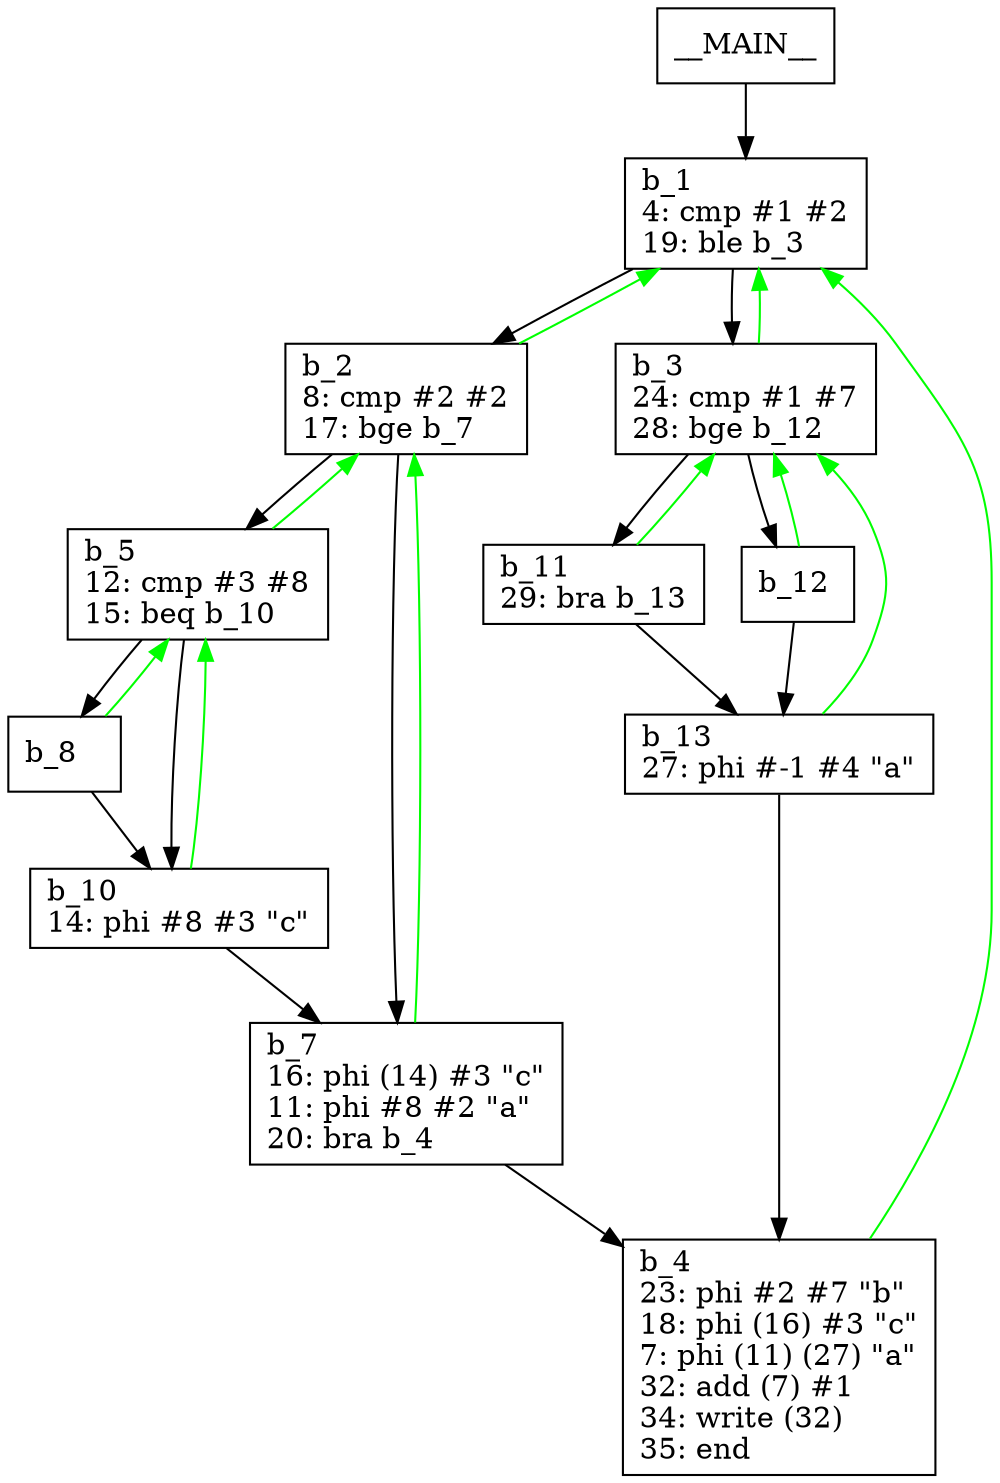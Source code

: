 digraph Computation {
node [shape=box];
__MAIN__ -> b_1;
b_1 [label="b_1\l4: cmp #1 #2\l19: ble b_3\l"]
b_1 -> b_2;
b_2 [label="b_2\l8: cmp #2 #2\l17: bge b_7\l"]
b_2 -> b_5;
b_5 [label="b_5\l12: cmp #3 #8\l15: beq b_10\l"]
b_5 -> b_8;
b_8 [label="b_8\l"]
b_8 -> b_10;
b_10 [label="b_10\l14: phi #8 #3 \"c\"\l"]
b_10 -> b_7;
b_7 [label="b_7\l16: phi (14) #3 \"c\"\l11: phi #8 #2 \"a\"\l20: bra b_4\l"]
b_7 -> b_4;
b_4 [label="b_4\l23: phi #2 #7 \"b\"\l18: phi (16) #3 \"c\"\l7: phi (11) (27) \"a\"\l32: add (7) #1\l34: write (32)\l35: end\l"]
b_4 -> b_1[color="green"];
b_7 -> b_2[color="green"];
b_10 -> b_5[color="green"];
b_8 -> b_5[color="green"];
b_5 -> b_10;
b_5 -> b_2[color="green"];
b_2 -> b_7;
b_2 -> b_1[color="green"];
b_1 -> b_3;
b_3 [label="b_3\l24: cmp #1 #7\l28: bge b_12\l"]
b_3 -> b_11;
b_11 [label="b_11\l29: bra b_13\l"]
b_11 -> b_13;
b_13 [label="b_13\l27: phi #-1 #4 \"a\"\l"]
b_13 -> b_4;
b_13 -> b_3[color="green"];
b_11 -> b_3[color="green"];
b_3 -> b_12;
b_12 [label="b_12\l"]
b_12 -> b_13;
b_12 -> b_3[color="green"];
b_3 -> b_1[color="green"];
}
